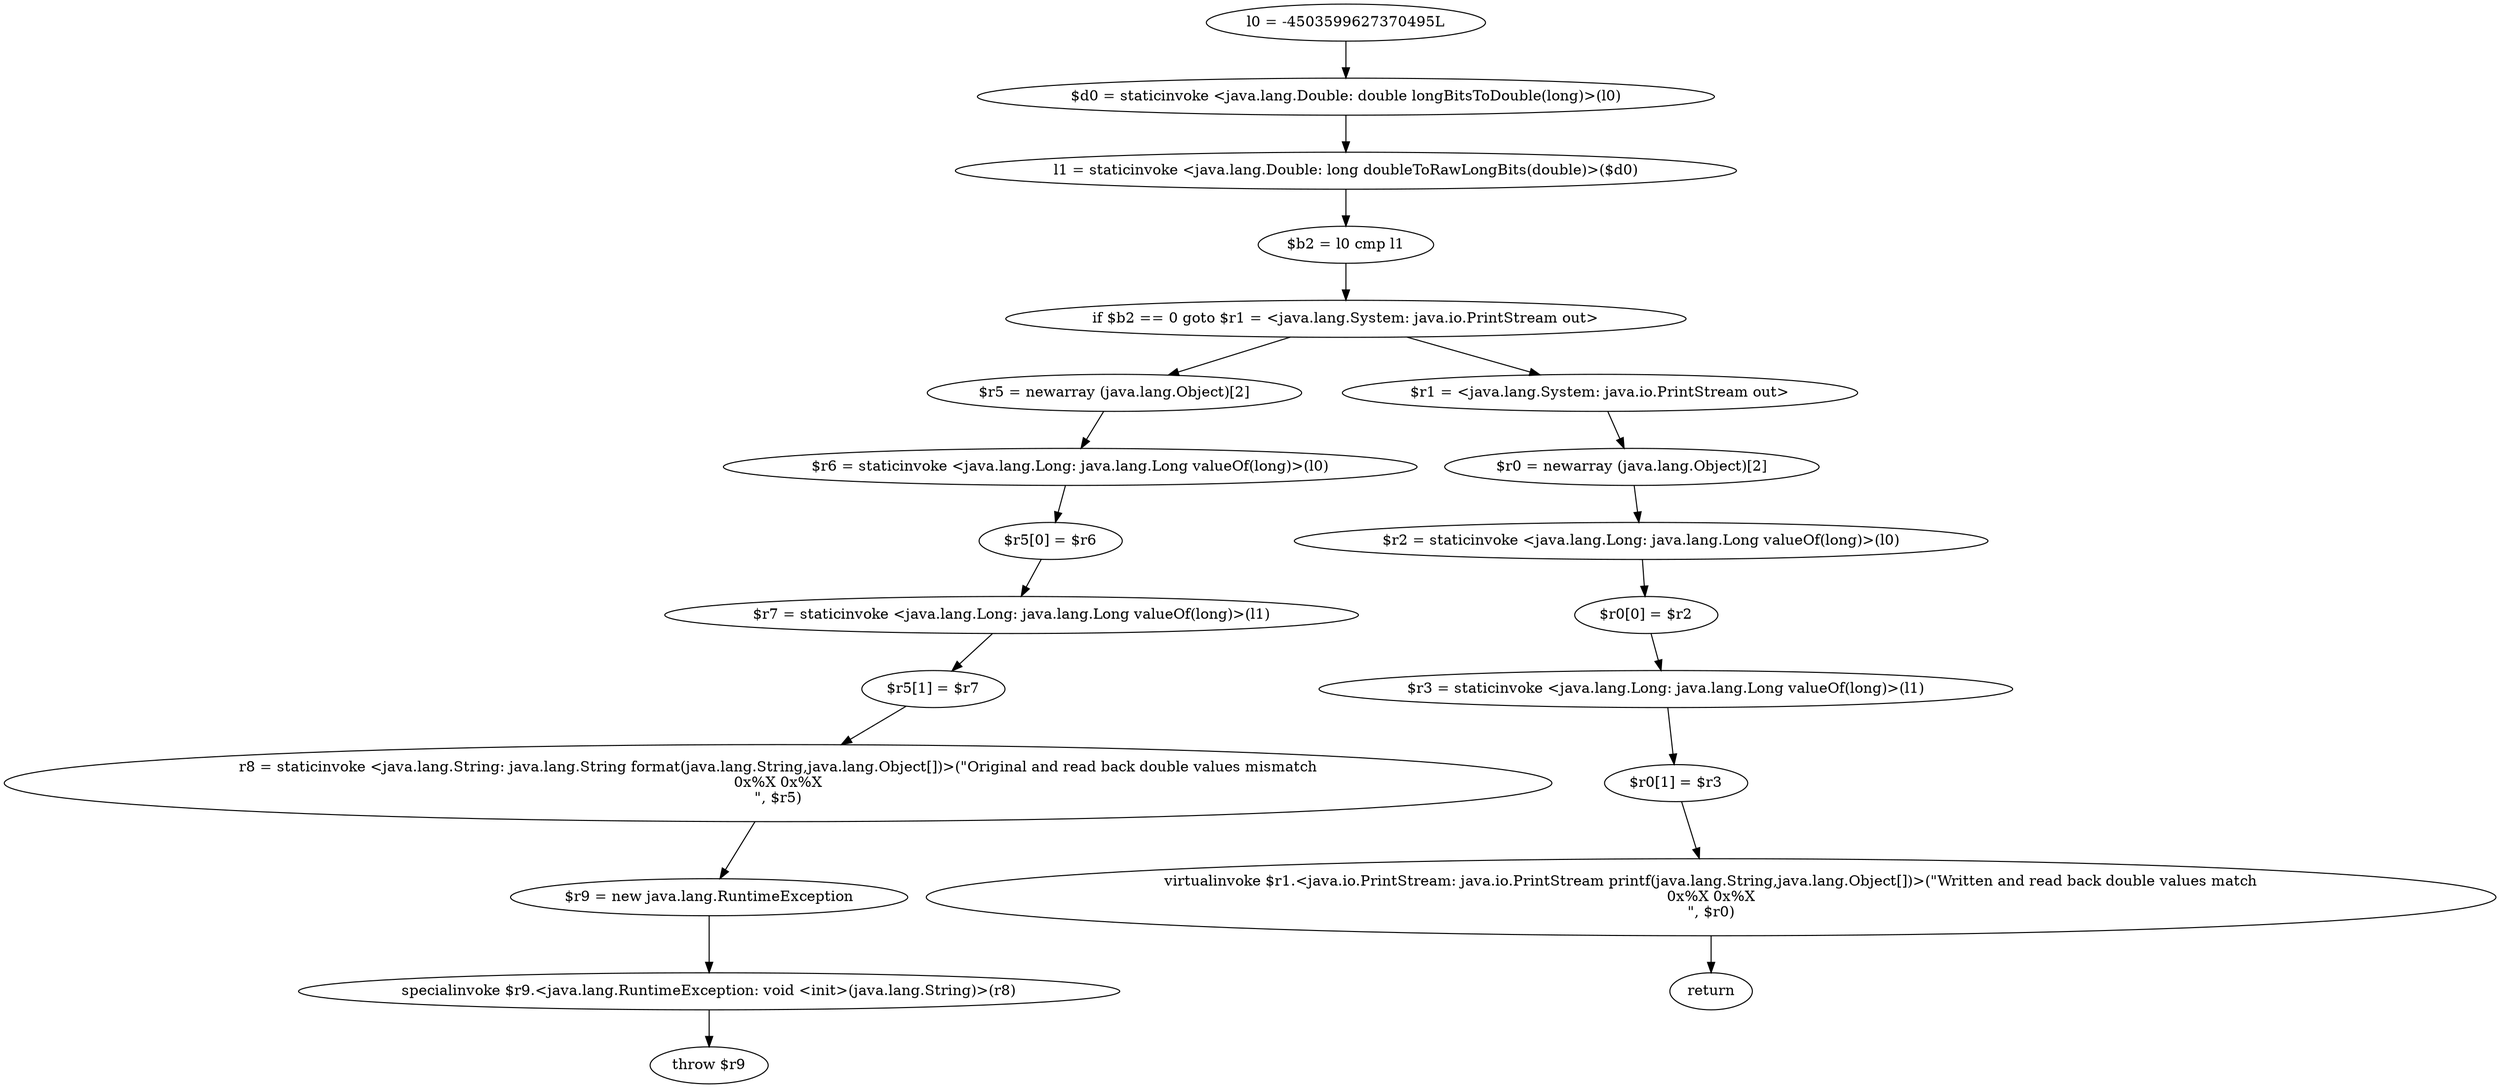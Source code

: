 digraph "unitGraph" {
    "l0 = -4503599627370495L"
    "$d0 = staticinvoke <java.lang.Double: double longBitsToDouble(long)>(l0)"
    "l1 = staticinvoke <java.lang.Double: long doubleToRawLongBits(double)>($d0)"
    "$b2 = l0 cmp l1"
    "if $b2 == 0 goto $r1 = <java.lang.System: java.io.PrintStream out>"
    "$r5 = newarray (java.lang.Object)[2]"
    "$r6 = staticinvoke <java.lang.Long: java.lang.Long valueOf(long)>(l0)"
    "$r5[0] = $r6"
    "$r7 = staticinvoke <java.lang.Long: java.lang.Long valueOf(long)>(l1)"
    "$r5[1] = $r7"
    "r8 = staticinvoke <java.lang.String: java.lang.String format(java.lang.String,java.lang.Object[])>(\"Original and read back double values mismatch\n0x%X 0x%X\n\", $r5)"
    "$r9 = new java.lang.RuntimeException"
    "specialinvoke $r9.<java.lang.RuntimeException: void <init>(java.lang.String)>(r8)"
    "throw $r9"
    "$r1 = <java.lang.System: java.io.PrintStream out>"
    "$r0 = newarray (java.lang.Object)[2]"
    "$r2 = staticinvoke <java.lang.Long: java.lang.Long valueOf(long)>(l0)"
    "$r0[0] = $r2"
    "$r3 = staticinvoke <java.lang.Long: java.lang.Long valueOf(long)>(l1)"
    "$r0[1] = $r3"
    "virtualinvoke $r1.<java.io.PrintStream: java.io.PrintStream printf(java.lang.String,java.lang.Object[])>(\"Written and read back double values match\n0x%X 0x%X\n\", $r0)"
    "return"
    "l0 = -4503599627370495L"->"$d0 = staticinvoke <java.lang.Double: double longBitsToDouble(long)>(l0)";
    "$d0 = staticinvoke <java.lang.Double: double longBitsToDouble(long)>(l0)"->"l1 = staticinvoke <java.lang.Double: long doubleToRawLongBits(double)>($d0)";
    "l1 = staticinvoke <java.lang.Double: long doubleToRawLongBits(double)>($d0)"->"$b2 = l0 cmp l1";
    "$b2 = l0 cmp l1"->"if $b2 == 0 goto $r1 = <java.lang.System: java.io.PrintStream out>";
    "if $b2 == 0 goto $r1 = <java.lang.System: java.io.PrintStream out>"->"$r5 = newarray (java.lang.Object)[2]";
    "if $b2 == 0 goto $r1 = <java.lang.System: java.io.PrintStream out>"->"$r1 = <java.lang.System: java.io.PrintStream out>";
    "$r5 = newarray (java.lang.Object)[2]"->"$r6 = staticinvoke <java.lang.Long: java.lang.Long valueOf(long)>(l0)";
    "$r6 = staticinvoke <java.lang.Long: java.lang.Long valueOf(long)>(l0)"->"$r5[0] = $r6";
    "$r5[0] = $r6"->"$r7 = staticinvoke <java.lang.Long: java.lang.Long valueOf(long)>(l1)";
    "$r7 = staticinvoke <java.lang.Long: java.lang.Long valueOf(long)>(l1)"->"$r5[1] = $r7";
    "$r5[1] = $r7"->"r8 = staticinvoke <java.lang.String: java.lang.String format(java.lang.String,java.lang.Object[])>(\"Original and read back double values mismatch\n0x%X 0x%X\n\", $r5)";
    "r8 = staticinvoke <java.lang.String: java.lang.String format(java.lang.String,java.lang.Object[])>(\"Original and read back double values mismatch\n0x%X 0x%X\n\", $r5)"->"$r9 = new java.lang.RuntimeException";
    "$r9 = new java.lang.RuntimeException"->"specialinvoke $r9.<java.lang.RuntimeException: void <init>(java.lang.String)>(r8)";
    "specialinvoke $r9.<java.lang.RuntimeException: void <init>(java.lang.String)>(r8)"->"throw $r9";
    "$r1 = <java.lang.System: java.io.PrintStream out>"->"$r0 = newarray (java.lang.Object)[2]";
    "$r0 = newarray (java.lang.Object)[2]"->"$r2 = staticinvoke <java.lang.Long: java.lang.Long valueOf(long)>(l0)";
    "$r2 = staticinvoke <java.lang.Long: java.lang.Long valueOf(long)>(l0)"->"$r0[0] = $r2";
    "$r0[0] = $r2"->"$r3 = staticinvoke <java.lang.Long: java.lang.Long valueOf(long)>(l1)";
    "$r3 = staticinvoke <java.lang.Long: java.lang.Long valueOf(long)>(l1)"->"$r0[1] = $r3";
    "$r0[1] = $r3"->"virtualinvoke $r1.<java.io.PrintStream: java.io.PrintStream printf(java.lang.String,java.lang.Object[])>(\"Written and read back double values match\n0x%X 0x%X\n\", $r0)";
    "virtualinvoke $r1.<java.io.PrintStream: java.io.PrintStream printf(java.lang.String,java.lang.Object[])>(\"Written and read back double values match\n0x%X 0x%X\n\", $r0)"->"return";
}
